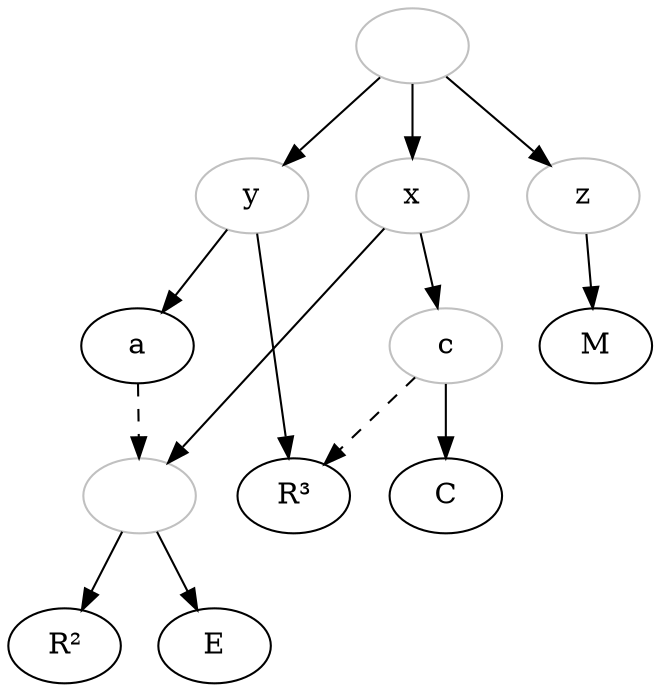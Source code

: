 digraph {
archetype [color="grey", label=" "] ;
x [color="grey"] ;
y [color="grey"] ;
z [color="grey"] ;
c [color="grey"] ;
R2 [label="R²"] ;
R3 [label="R³"] ;
1[label="", color="grey"];
archetype -> x ;
archetype -> y ;
archetype -> z ;
x -> c;
c->C ;
x -> 1;
1 -> E ;
1 -> R2 ;
y -> R3 ;
y -> a ;
a->1[style="dashed"] ;
c -> R3 [style="dashed"];
z -> M ;
}


